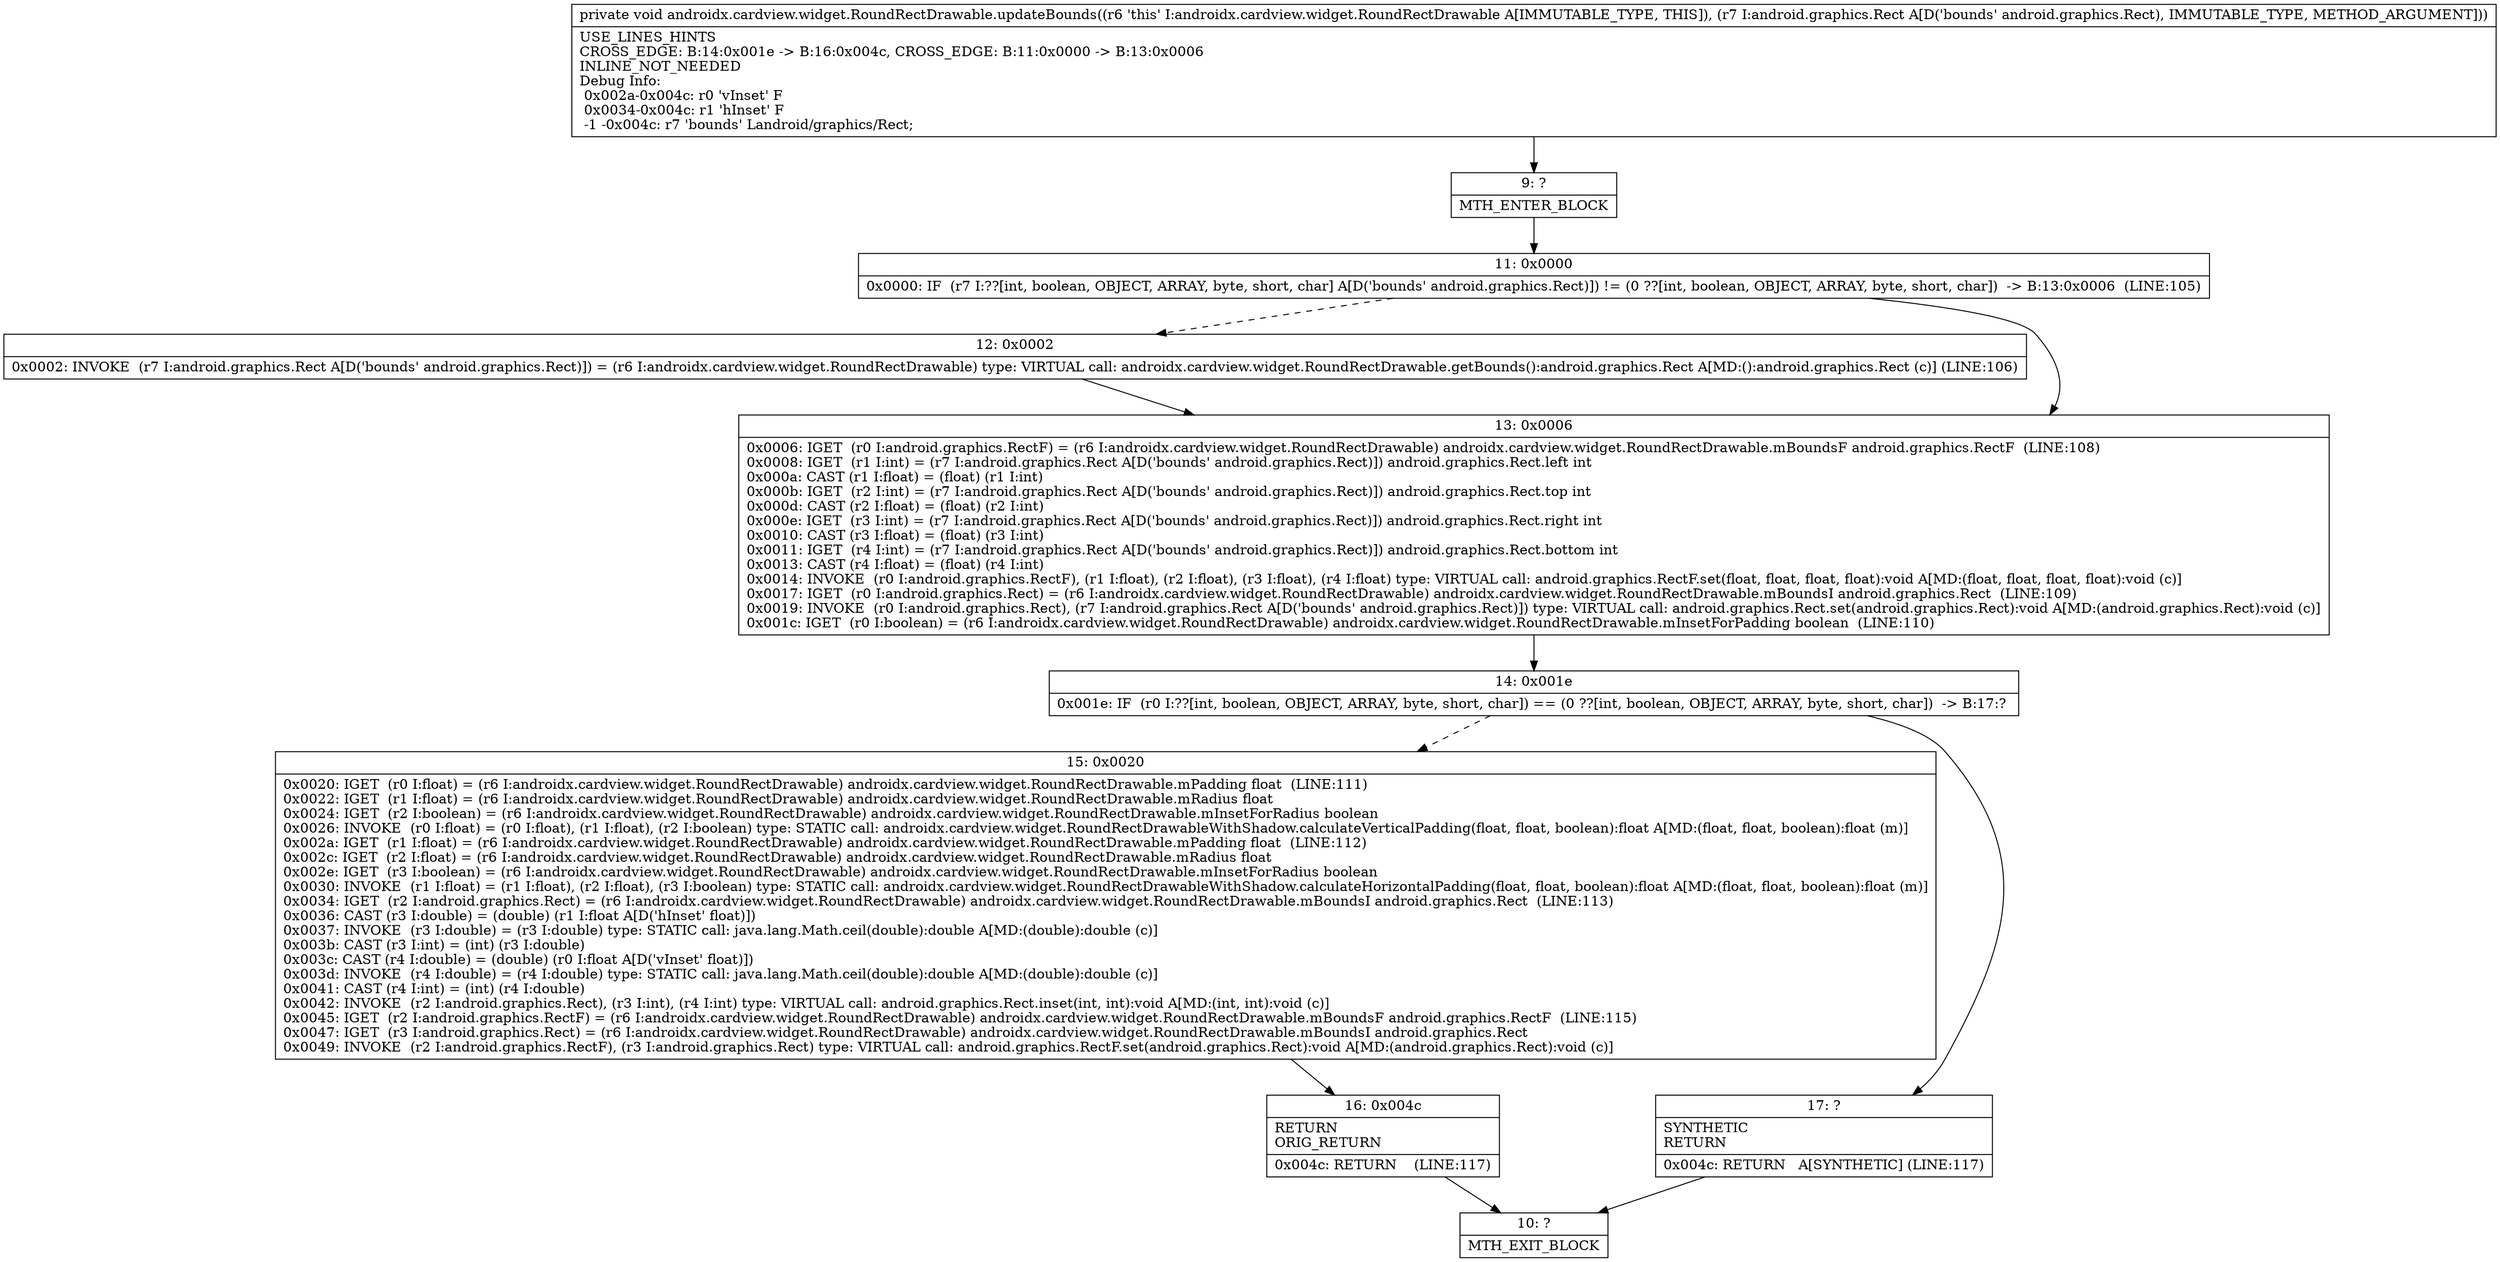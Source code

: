 digraph "CFG forandroidx.cardview.widget.RoundRectDrawable.updateBounds(Landroid\/graphics\/Rect;)V" {
Node_9 [shape=record,label="{9\:\ ?|MTH_ENTER_BLOCK\l}"];
Node_11 [shape=record,label="{11\:\ 0x0000|0x0000: IF  (r7 I:??[int, boolean, OBJECT, ARRAY, byte, short, char] A[D('bounds' android.graphics.Rect)]) != (0 ??[int, boolean, OBJECT, ARRAY, byte, short, char])  \-\> B:13:0x0006  (LINE:105)\l}"];
Node_12 [shape=record,label="{12\:\ 0x0002|0x0002: INVOKE  (r7 I:android.graphics.Rect A[D('bounds' android.graphics.Rect)]) = (r6 I:androidx.cardview.widget.RoundRectDrawable) type: VIRTUAL call: androidx.cardview.widget.RoundRectDrawable.getBounds():android.graphics.Rect A[MD:():android.graphics.Rect (c)] (LINE:106)\l}"];
Node_13 [shape=record,label="{13\:\ 0x0006|0x0006: IGET  (r0 I:android.graphics.RectF) = (r6 I:androidx.cardview.widget.RoundRectDrawable) androidx.cardview.widget.RoundRectDrawable.mBoundsF android.graphics.RectF  (LINE:108)\l0x0008: IGET  (r1 I:int) = (r7 I:android.graphics.Rect A[D('bounds' android.graphics.Rect)]) android.graphics.Rect.left int \l0x000a: CAST (r1 I:float) = (float) (r1 I:int) \l0x000b: IGET  (r2 I:int) = (r7 I:android.graphics.Rect A[D('bounds' android.graphics.Rect)]) android.graphics.Rect.top int \l0x000d: CAST (r2 I:float) = (float) (r2 I:int) \l0x000e: IGET  (r3 I:int) = (r7 I:android.graphics.Rect A[D('bounds' android.graphics.Rect)]) android.graphics.Rect.right int \l0x0010: CAST (r3 I:float) = (float) (r3 I:int) \l0x0011: IGET  (r4 I:int) = (r7 I:android.graphics.Rect A[D('bounds' android.graphics.Rect)]) android.graphics.Rect.bottom int \l0x0013: CAST (r4 I:float) = (float) (r4 I:int) \l0x0014: INVOKE  (r0 I:android.graphics.RectF), (r1 I:float), (r2 I:float), (r3 I:float), (r4 I:float) type: VIRTUAL call: android.graphics.RectF.set(float, float, float, float):void A[MD:(float, float, float, float):void (c)]\l0x0017: IGET  (r0 I:android.graphics.Rect) = (r6 I:androidx.cardview.widget.RoundRectDrawable) androidx.cardview.widget.RoundRectDrawable.mBoundsI android.graphics.Rect  (LINE:109)\l0x0019: INVOKE  (r0 I:android.graphics.Rect), (r7 I:android.graphics.Rect A[D('bounds' android.graphics.Rect)]) type: VIRTUAL call: android.graphics.Rect.set(android.graphics.Rect):void A[MD:(android.graphics.Rect):void (c)]\l0x001c: IGET  (r0 I:boolean) = (r6 I:androidx.cardview.widget.RoundRectDrawable) androidx.cardview.widget.RoundRectDrawable.mInsetForPadding boolean  (LINE:110)\l}"];
Node_14 [shape=record,label="{14\:\ 0x001e|0x001e: IF  (r0 I:??[int, boolean, OBJECT, ARRAY, byte, short, char]) == (0 ??[int, boolean, OBJECT, ARRAY, byte, short, char])  \-\> B:17:? \l}"];
Node_15 [shape=record,label="{15\:\ 0x0020|0x0020: IGET  (r0 I:float) = (r6 I:androidx.cardview.widget.RoundRectDrawable) androidx.cardview.widget.RoundRectDrawable.mPadding float  (LINE:111)\l0x0022: IGET  (r1 I:float) = (r6 I:androidx.cardview.widget.RoundRectDrawable) androidx.cardview.widget.RoundRectDrawable.mRadius float \l0x0024: IGET  (r2 I:boolean) = (r6 I:androidx.cardview.widget.RoundRectDrawable) androidx.cardview.widget.RoundRectDrawable.mInsetForRadius boolean \l0x0026: INVOKE  (r0 I:float) = (r0 I:float), (r1 I:float), (r2 I:boolean) type: STATIC call: androidx.cardview.widget.RoundRectDrawableWithShadow.calculateVerticalPadding(float, float, boolean):float A[MD:(float, float, boolean):float (m)]\l0x002a: IGET  (r1 I:float) = (r6 I:androidx.cardview.widget.RoundRectDrawable) androidx.cardview.widget.RoundRectDrawable.mPadding float  (LINE:112)\l0x002c: IGET  (r2 I:float) = (r6 I:androidx.cardview.widget.RoundRectDrawable) androidx.cardview.widget.RoundRectDrawable.mRadius float \l0x002e: IGET  (r3 I:boolean) = (r6 I:androidx.cardview.widget.RoundRectDrawable) androidx.cardview.widget.RoundRectDrawable.mInsetForRadius boolean \l0x0030: INVOKE  (r1 I:float) = (r1 I:float), (r2 I:float), (r3 I:boolean) type: STATIC call: androidx.cardview.widget.RoundRectDrawableWithShadow.calculateHorizontalPadding(float, float, boolean):float A[MD:(float, float, boolean):float (m)]\l0x0034: IGET  (r2 I:android.graphics.Rect) = (r6 I:androidx.cardview.widget.RoundRectDrawable) androidx.cardview.widget.RoundRectDrawable.mBoundsI android.graphics.Rect  (LINE:113)\l0x0036: CAST (r3 I:double) = (double) (r1 I:float A[D('hInset' float)]) \l0x0037: INVOKE  (r3 I:double) = (r3 I:double) type: STATIC call: java.lang.Math.ceil(double):double A[MD:(double):double (c)]\l0x003b: CAST (r3 I:int) = (int) (r3 I:double) \l0x003c: CAST (r4 I:double) = (double) (r0 I:float A[D('vInset' float)]) \l0x003d: INVOKE  (r4 I:double) = (r4 I:double) type: STATIC call: java.lang.Math.ceil(double):double A[MD:(double):double (c)]\l0x0041: CAST (r4 I:int) = (int) (r4 I:double) \l0x0042: INVOKE  (r2 I:android.graphics.Rect), (r3 I:int), (r4 I:int) type: VIRTUAL call: android.graphics.Rect.inset(int, int):void A[MD:(int, int):void (c)]\l0x0045: IGET  (r2 I:android.graphics.RectF) = (r6 I:androidx.cardview.widget.RoundRectDrawable) androidx.cardview.widget.RoundRectDrawable.mBoundsF android.graphics.RectF  (LINE:115)\l0x0047: IGET  (r3 I:android.graphics.Rect) = (r6 I:androidx.cardview.widget.RoundRectDrawable) androidx.cardview.widget.RoundRectDrawable.mBoundsI android.graphics.Rect \l0x0049: INVOKE  (r2 I:android.graphics.RectF), (r3 I:android.graphics.Rect) type: VIRTUAL call: android.graphics.RectF.set(android.graphics.Rect):void A[MD:(android.graphics.Rect):void (c)]\l}"];
Node_16 [shape=record,label="{16\:\ 0x004c|RETURN\lORIG_RETURN\l|0x004c: RETURN    (LINE:117)\l}"];
Node_10 [shape=record,label="{10\:\ ?|MTH_EXIT_BLOCK\l}"];
Node_17 [shape=record,label="{17\:\ ?|SYNTHETIC\lRETURN\l|0x004c: RETURN   A[SYNTHETIC] (LINE:117)\l}"];
MethodNode[shape=record,label="{private void androidx.cardview.widget.RoundRectDrawable.updateBounds((r6 'this' I:androidx.cardview.widget.RoundRectDrawable A[IMMUTABLE_TYPE, THIS]), (r7 I:android.graphics.Rect A[D('bounds' android.graphics.Rect), IMMUTABLE_TYPE, METHOD_ARGUMENT]))  | USE_LINES_HINTS\lCROSS_EDGE: B:14:0x001e \-\> B:16:0x004c, CROSS_EDGE: B:11:0x0000 \-\> B:13:0x0006\lINLINE_NOT_NEEDED\lDebug Info:\l  0x002a\-0x004c: r0 'vInset' F\l  0x0034\-0x004c: r1 'hInset' F\l  \-1 \-0x004c: r7 'bounds' Landroid\/graphics\/Rect;\l}"];
MethodNode -> Node_9;Node_9 -> Node_11;
Node_11 -> Node_12[style=dashed];
Node_11 -> Node_13;
Node_12 -> Node_13;
Node_13 -> Node_14;
Node_14 -> Node_15[style=dashed];
Node_14 -> Node_17;
Node_15 -> Node_16;
Node_16 -> Node_10;
Node_17 -> Node_10;
}


